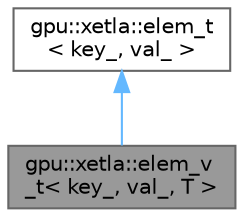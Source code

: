 digraph "gpu::xetla::elem_v_t&lt; key_, val_, T &gt;"
{
 // LATEX_PDF_SIZE
  bgcolor="transparent";
  edge [fontname=Helvetica,fontsize=10,labelfontname=Helvetica,labelfontsize=10];
  node [fontname=Helvetica,fontsize=10,shape=box,height=0.2,width=0.4];
  Node1 [id="Node000001",label="gpu::xetla::elem_v\l_t\< key_, val_, T \>",height=0.2,width=0.4,color="gray40", fillcolor="grey60", style="filled", fontcolor="black",tooltip=" "];
  Node2 -> Node1 [id="edge1_Node000001_Node000002",dir="back",color="steelblue1",style="solid",tooltip=" "];
  Node2 [id="Node000002",label="gpu::xetla::elem_t\l\< key_, val_ \>",height=0.2,width=0.4,color="gray40", fillcolor="white", style="filled",URL="$structgpu_1_1xetla_1_1elem__t.html",tooltip=" "];
}
